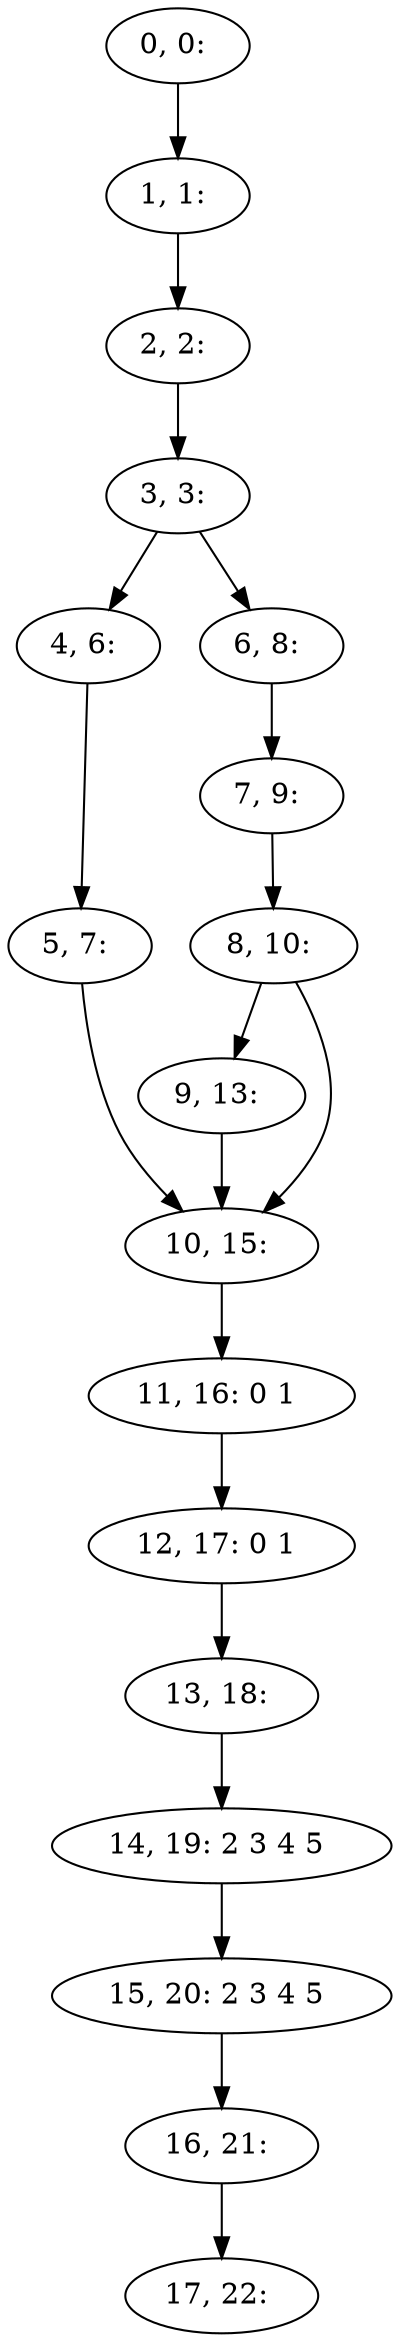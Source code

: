 digraph G {
0[label="0, 0: "];
1[label="1, 1: "];
2[label="2, 2: "];
3[label="3, 3: "];
4[label="4, 6: "];
5[label="5, 7: "];
6[label="6, 8: "];
7[label="7, 9: "];
8[label="8, 10: "];
9[label="9, 13: "];
10[label="10, 15: "];
11[label="11, 16: 0 1 "];
12[label="12, 17: 0 1 "];
13[label="13, 18: "];
14[label="14, 19: 2 3 4 5 "];
15[label="15, 20: 2 3 4 5 "];
16[label="16, 21: "];
17[label="17, 22: "];
0->1 ;
1->2 ;
2->3 ;
3->4 ;
3->6 ;
4->5 ;
5->10 ;
6->7 ;
7->8 ;
8->9 ;
8->10 ;
9->10 ;
10->11 ;
11->12 ;
12->13 ;
13->14 ;
14->15 ;
15->16 ;
16->17 ;
}
